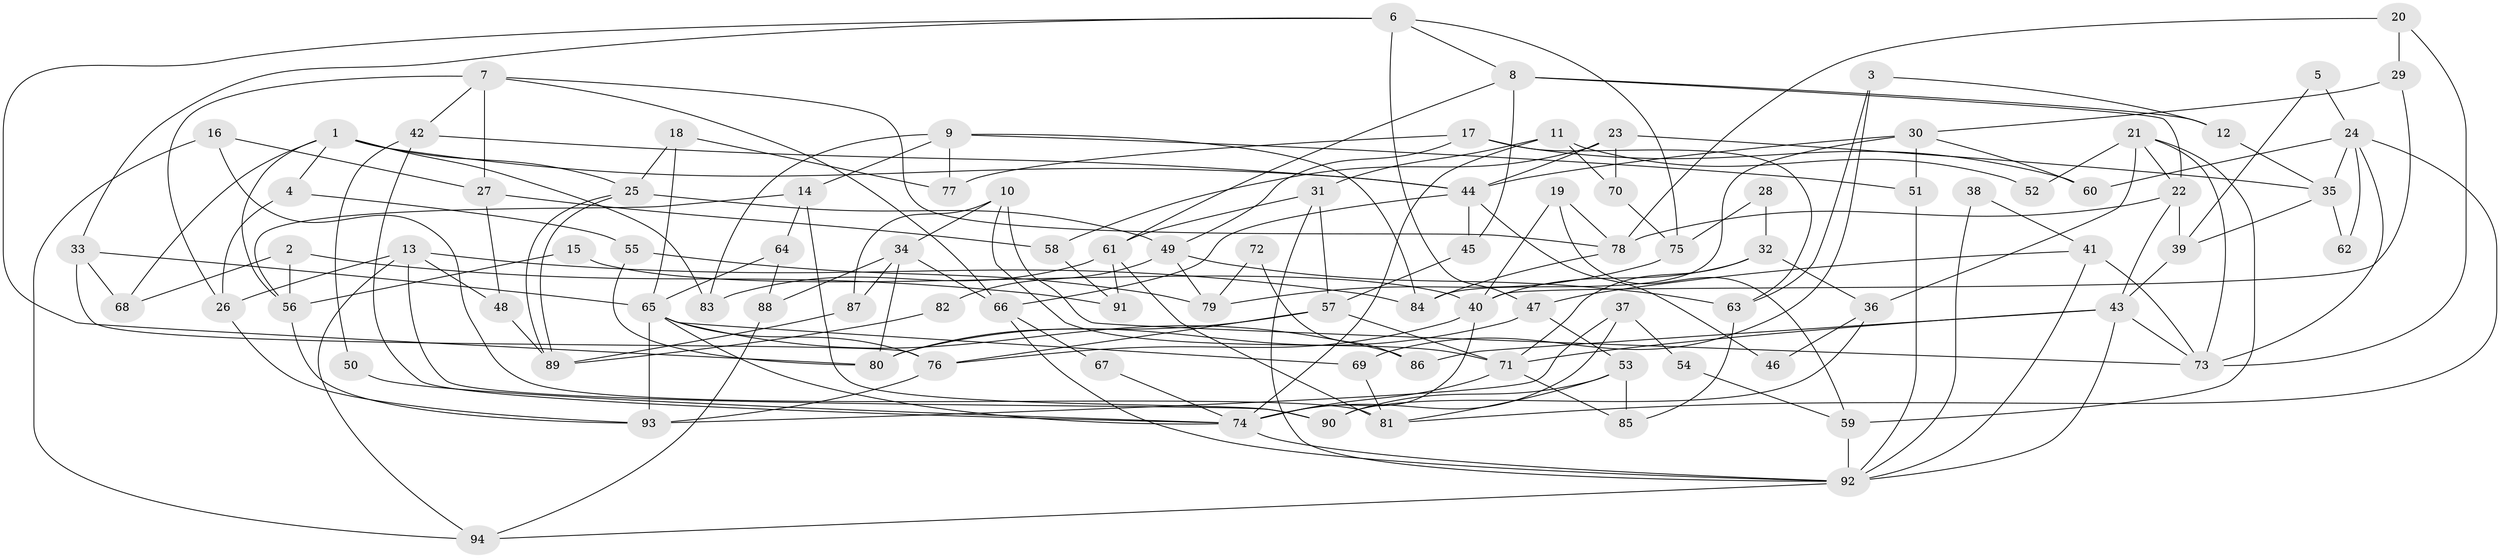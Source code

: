 // coarse degree distribution, {5: 0.10526315789473684, 7: 0.10526315789473684, 13: 0.02631578947368421, 11: 0.07894736842105263, 6: 0.13157894736842105, 10: 0.10526315789473684, 2: 0.13157894736842105, 4: 0.15789473684210525, 14: 0.02631578947368421, 8: 0.02631578947368421, 3: 0.10526315789473684}
// Generated by graph-tools (version 1.1) at 2025/51/03/04/25 22:51:07]
// undirected, 94 vertices, 188 edges
graph export_dot {
  node [color=gray90,style=filled];
  1;
  2;
  3;
  4;
  5;
  6;
  7;
  8;
  9;
  10;
  11;
  12;
  13;
  14;
  15;
  16;
  17;
  18;
  19;
  20;
  21;
  22;
  23;
  24;
  25;
  26;
  27;
  28;
  29;
  30;
  31;
  32;
  33;
  34;
  35;
  36;
  37;
  38;
  39;
  40;
  41;
  42;
  43;
  44;
  45;
  46;
  47;
  48;
  49;
  50;
  51;
  52;
  53;
  54;
  55;
  56;
  57;
  58;
  59;
  60;
  61;
  62;
  63;
  64;
  65;
  66;
  67;
  68;
  69;
  70;
  71;
  72;
  73;
  74;
  75;
  76;
  77;
  78;
  79;
  80;
  81;
  82;
  83;
  84;
  85;
  86;
  87;
  88;
  89;
  90;
  91;
  92;
  93;
  94;
  1 -- 56;
  1 -- 44;
  1 -- 4;
  1 -- 25;
  1 -- 68;
  1 -- 83;
  2 -- 68;
  2 -- 56;
  2 -- 91;
  3 -- 69;
  3 -- 12;
  3 -- 63;
  4 -- 26;
  4 -- 55;
  5 -- 24;
  5 -- 39;
  6 -- 75;
  6 -- 80;
  6 -- 8;
  6 -- 33;
  6 -- 47;
  7 -- 66;
  7 -- 78;
  7 -- 26;
  7 -- 27;
  7 -- 42;
  8 -- 45;
  8 -- 12;
  8 -- 22;
  8 -- 61;
  9 -- 51;
  9 -- 14;
  9 -- 77;
  9 -- 83;
  9 -- 84;
  10 -- 71;
  10 -- 73;
  10 -- 34;
  10 -- 87;
  11 -- 74;
  11 -- 31;
  11 -- 52;
  11 -- 70;
  12 -- 35;
  13 -- 84;
  13 -- 26;
  13 -- 48;
  13 -- 90;
  13 -- 94;
  14 -- 64;
  14 -- 90;
  14 -- 56;
  15 -- 40;
  15 -- 56;
  16 -- 94;
  16 -- 81;
  16 -- 27;
  17 -- 63;
  17 -- 49;
  17 -- 60;
  17 -- 77;
  18 -- 25;
  18 -- 77;
  18 -- 65;
  19 -- 40;
  19 -- 78;
  19 -- 59;
  20 -- 73;
  20 -- 29;
  20 -- 78;
  21 -- 73;
  21 -- 59;
  21 -- 22;
  21 -- 36;
  21 -- 52;
  22 -- 39;
  22 -- 43;
  22 -- 78;
  23 -- 44;
  23 -- 58;
  23 -- 35;
  23 -- 70;
  24 -- 35;
  24 -- 60;
  24 -- 62;
  24 -- 73;
  24 -- 81;
  25 -- 89;
  25 -- 89;
  25 -- 49;
  26 -- 93;
  27 -- 48;
  27 -- 58;
  28 -- 75;
  28 -- 32;
  29 -- 30;
  29 -- 40;
  30 -- 44;
  30 -- 84;
  30 -- 51;
  30 -- 60;
  31 -- 61;
  31 -- 57;
  31 -- 92;
  32 -- 71;
  32 -- 36;
  32 -- 40;
  33 -- 76;
  33 -- 65;
  33 -- 68;
  34 -- 87;
  34 -- 66;
  34 -- 80;
  34 -- 88;
  35 -- 39;
  35 -- 62;
  36 -- 90;
  36 -- 46;
  37 -- 93;
  37 -- 74;
  37 -- 54;
  38 -- 41;
  38 -- 92;
  39 -- 43;
  40 -- 74;
  40 -- 76;
  41 -- 47;
  41 -- 92;
  41 -- 73;
  42 -- 74;
  42 -- 44;
  42 -- 50;
  43 -- 73;
  43 -- 71;
  43 -- 86;
  43 -- 92;
  44 -- 66;
  44 -- 45;
  44 -- 46;
  45 -- 57;
  47 -- 80;
  47 -- 53;
  48 -- 89;
  49 -- 63;
  49 -- 79;
  49 -- 82;
  50 -- 74;
  51 -- 92;
  53 -- 81;
  53 -- 85;
  53 -- 90;
  54 -- 59;
  55 -- 80;
  55 -- 79;
  56 -- 93;
  57 -- 76;
  57 -- 71;
  57 -- 80;
  58 -- 91;
  59 -- 92;
  61 -- 83;
  61 -- 81;
  61 -- 91;
  63 -- 85;
  64 -- 88;
  64 -- 65;
  65 -- 69;
  65 -- 74;
  65 -- 76;
  65 -- 86;
  65 -- 93;
  66 -- 92;
  66 -- 67;
  67 -- 74;
  69 -- 81;
  70 -- 75;
  71 -- 74;
  71 -- 85;
  72 -- 86;
  72 -- 79;
  74 -- 92;
  75 -- 79;
  76 -- 93;
  78 -- 84;
  82 -- 89;
  87 -- 89;
  88 -- 94;
  92 -- 94;
}
